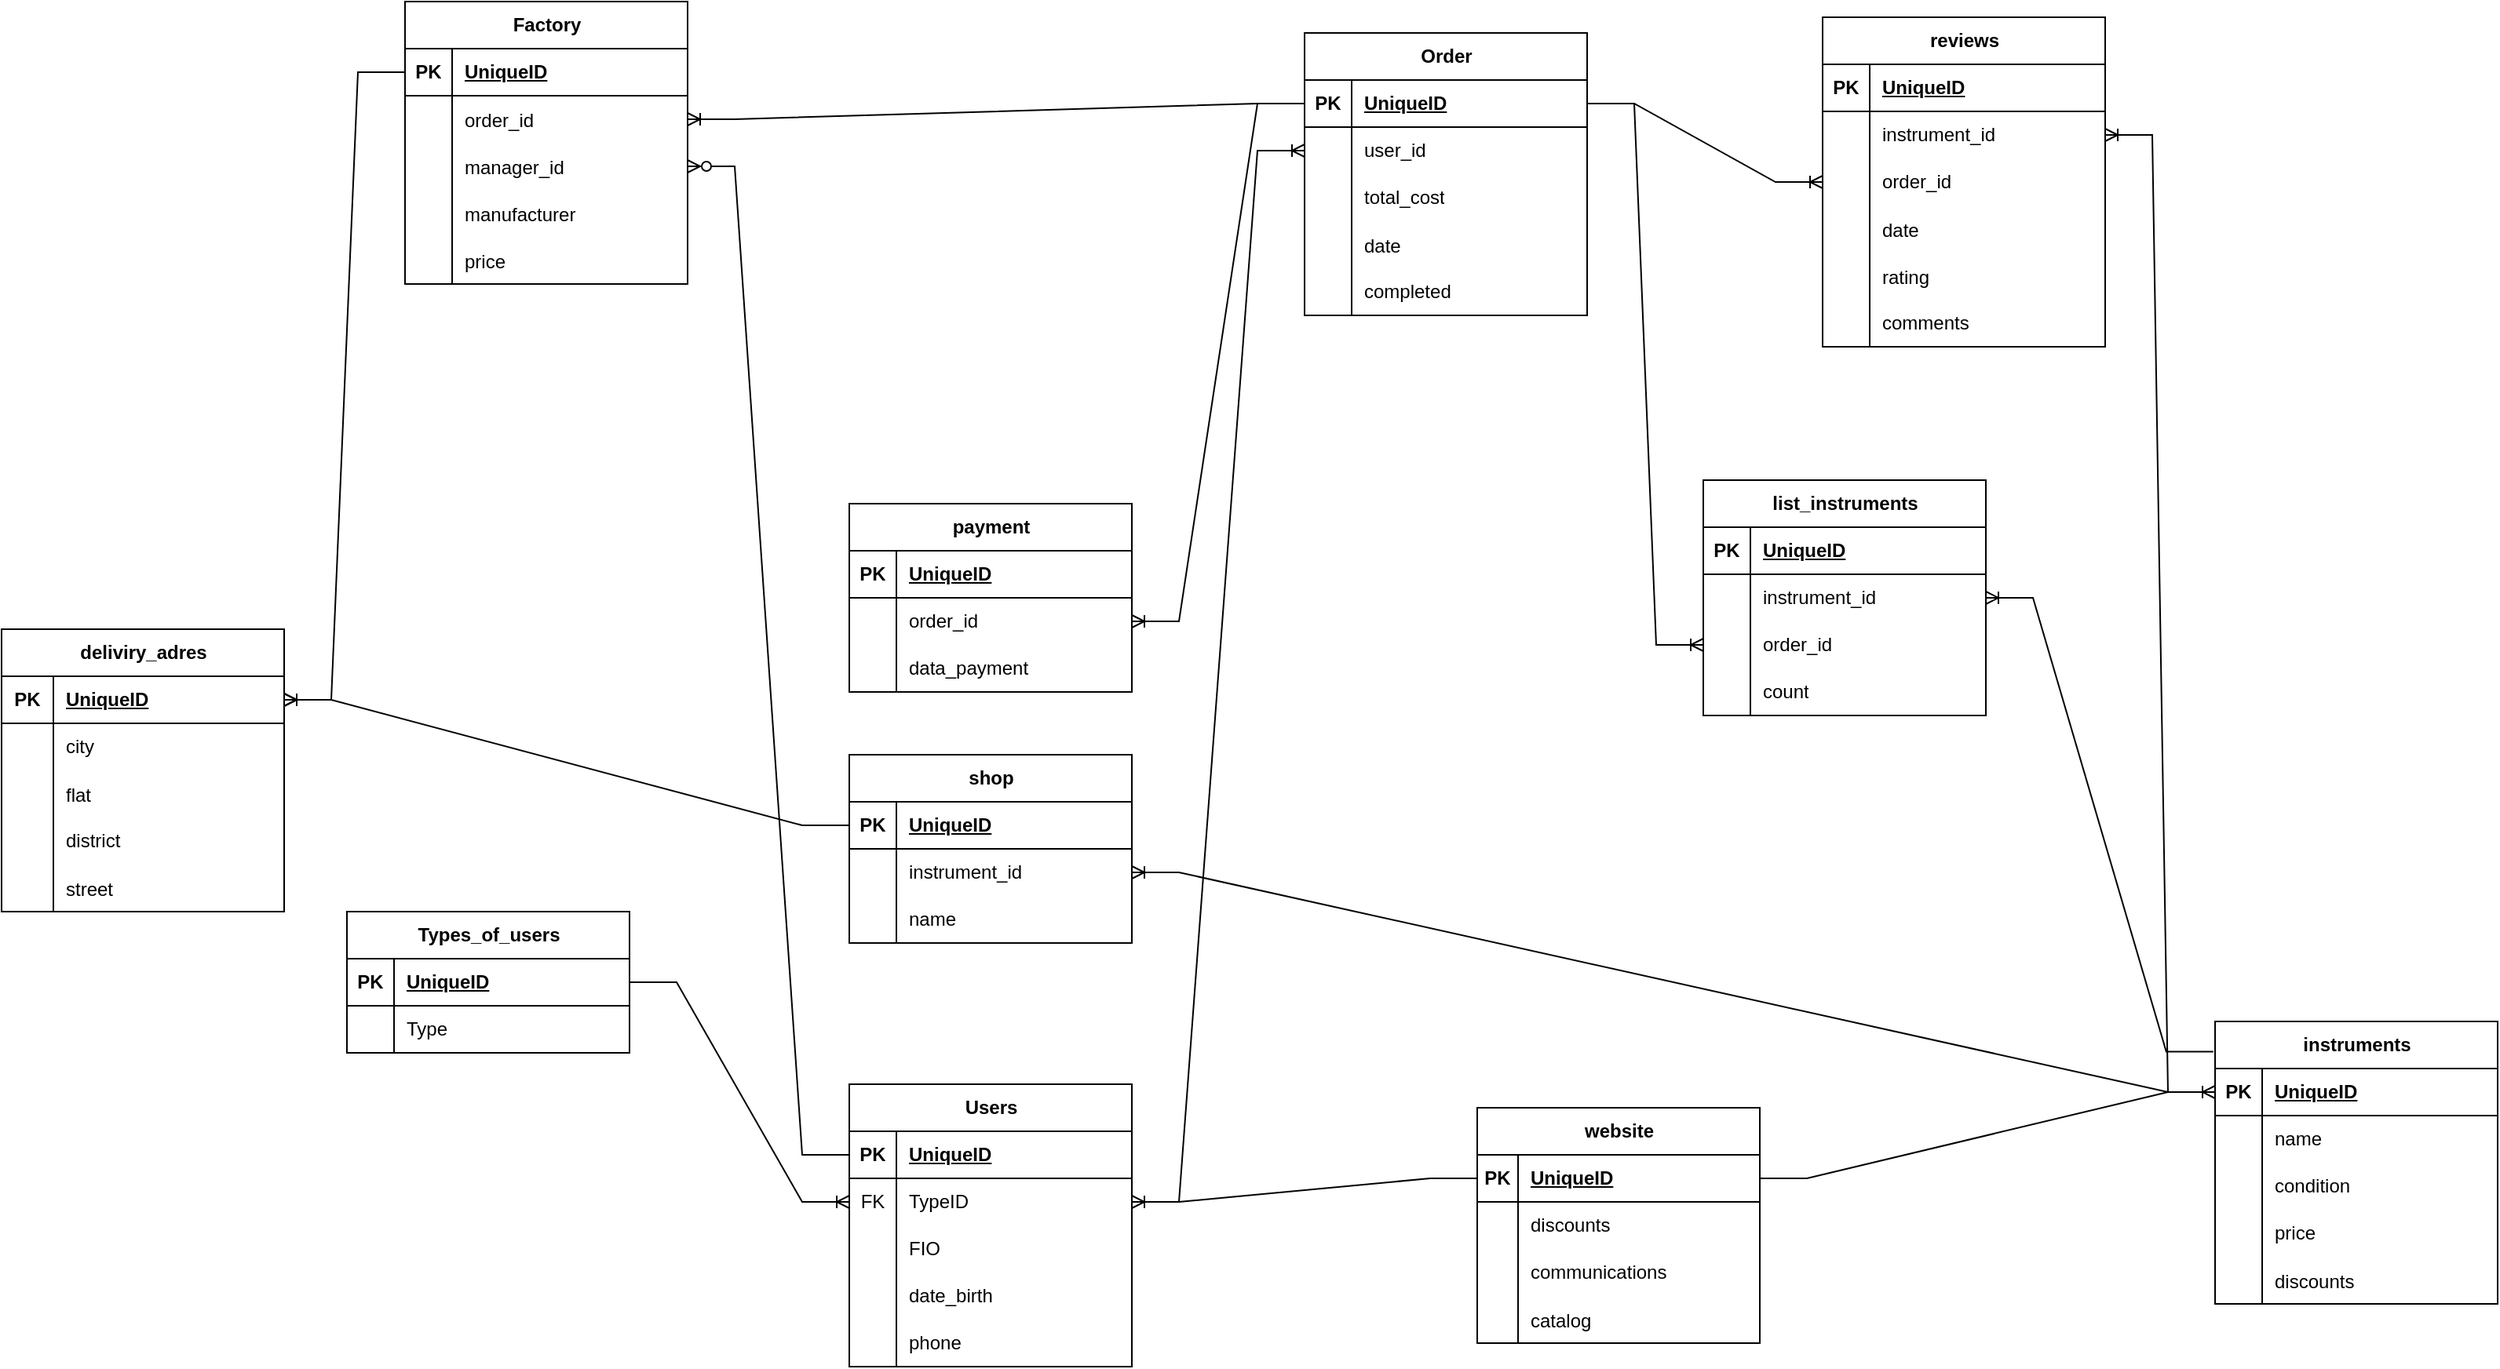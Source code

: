 <mxfile version="21.8.0" type="device">
  <diagram name="Страница — 1" id="6Sc2xEpBBNxcgafVqbQ4">
    <mxGraphModel dx="2213" dy="1970" grid="1" gridSize="10" guides="1" tooltips="1" connect="1" arrows="1" fold="1" page="1" pageScale="1" pageWidth="827" pageHeight="1169" math="0" shadow="0">
      <root>
        <mxCell id="0" />
        <mxCell id="1" parent="0" />
        <mxCell id="qZ-KL4xwqOabmYdm4dKq-1" value="Users" style="shape=table;startSize=30;container=1;collapsible=1;childLayout=tableLayout;fixedRows=1;rowLines=0;fontStyle=1;align=center;resizeLast=1;html=1;" parent="1" vertex="1">
          <mxGeometry x="-130" y="200" width="180" height="180" as="geometry" />
        </mxCell>
        <mxCell id="qZ-KL4xwqOabmYdm4dKq-2" value="" style="shape=tableRow;horizontal=0;startSize=0;swimlaneHead=0;swimlaneBody=0;fillColor=none;collapsible=0;dropTarget=0;points=[[0,0.5],[1,0.5]];portConstraint=eastwest;top=0;left=0;right=0;bottom=1;" parent="qZ-KL4xwqOabmYdm4dKq-1" vertex="1">
          <mxGeometry y="30" width="180" height="30" as="geometry" />
        </mxCell>
        <mxCell id="qZ-KL4xwqOabmYdm4dKq-3" value="PK" style="shape=partialRectangle;connectable=0;fillColor=none;top=0;left=0;bottom=0;right=0;fontStyle=1;overflow=hidden;whiteSpace=wrap;html=1;" parent="qZ-KL4xwqOabmYdm4dKq-2" vertex="1">
          <mxGeometry width="30" height="30" as="geometry">
            <mxRectangle width="30" height="30" as="alternateBounds" />
          </mxGeometry>
        </mxCell>
        <mxCell id="qZ-KL4xwqOabmYdm4dKq-4" value="UniqueID" style="shape=partialRectangle;connectable=0;fillColor=none;top=0;left=0;bottom=0;right=0;align=left;spacingLeft=6;fontStyle=5;overflow=hidden;whiteSpace=wrap;html=1;" parent="qZ-KL4xwqOabmYdm4dKq-2" vertex="1">
          <mxGeometry x="30" width="150" height="30" as="geometry">
            <mxRectangle width="150" height="30" as="alternateBounds" />
          </mxGeometry>
        </mxCell>
        <mxCell id="qZ-KL4xwqOabmYdm4dKq-14" value="" style="shape=tableRow;horizontal=0;startSize=0;swimlaneHead=0;swimlaneBody=0;fillColor=none;collapsible=0;dropTarget=0;points=[[0,0.5],[1,0.5]];portConstraint=eastwest;top=0;left=0;right=0;bottom=0;" parent="qZ-KL4xwqOabmYdm4dKq-1" vertex="1">
          <mxGeometry y="60" width="180" height="30" as="geometry" />
        </mxCell>
        <mxCell id="qZ-KL4xwqOabmYdm4dKq-15" value="FK" style="shape=partialRectangle;connectable=0;fillColor=none;top=0;left=0;bottom=0;right=0;fontStyle=0;overflow=hidden;whiteSpace=wrap;html=1;" parent="qZ-KL4xwqOabmYdm4dKq-14" vertex="1">
          <mxGeometry width="30" height="30" as="geometry">
            <mxRectangle width="30" height="30" as="alternateBounds" />
          </mxGeometry>
        </mxCell>
        <mxCell id="qZ-KL4xwqOabmYdm4dKq-16" value="TypeID" style="shape=partialRectangle;connectable=0;fillColor=none;top=0;left=0;bottom=0;right=0;align=left;spacingLeft=6;fontStyle=0;overflow=hidden;whiteSpace=wrap;html=1;" parent="qZ-KL4xwqOabmYdm4dKq-14" vertex="1">
          <mxGeometry x="30" width="150" height="30" as="geometry">
            <mxRectangle width="150" height="30" as="alternateBounds" />
          </mxGeometry>
        </mxCell>
        <mxCell id="qZ-KL4xwqOabmYdm4dKq-5" value="" style="shape=tableRow;horizontal=0;startSize=0;swimlaneHead=0;swimlaneBody=0;fillColor=none;collapsible=0;dropTarget=0;points=[[0,0.5],[1,0.5]];portConstraint=eastwest;top=0;left=0;right=0;bottom=0;" parent="qZ-KL4xwqOabmYdm4dKq-1" vertex="1">
          <mxGeometry y="90" width="180" height="30" as="geometry" />
        </mxCell>
        <mxCell id="qZ-KL4xwqOabmYdm4dKq-6" value="" style="shape=partialRectangle;connectable=0;fillColor=none;top=0;left=0;bottom=0;right=0;editable=1;overflow=hidden;whiteSpace=wrap;html=1;" parent="qZ-KL4xwqOabmYdm4dKq-5" vertex="1">
          <mxGeometry width="30" height="30" as="geometry">
            <mxRectangle width="30" height="30" as="alternateBounds" />
          </mxGeometry>
        </mxCell>
        <mxCell id="qZ-KL4xwqOabmYdm4dKq-7" value="FIO" style="shape=partialRectangle;connectable=0;fillColor=none;top=0;left=0;bottom=0;right=0;align=left;spacingLeft=6;overflow=hidden;whiteSpace=wrap;html=1;" parent="qZ-KL4xwqOabmYdm4dKq-5" vertex="1">
          <mxGeometry x="30" width="150" height="30" as="geometry">
            <mxRectangle width="150" height="30" as="alternateBounds" />
          </mxGeometry>
        </mxCell>
        <mxCell id="qZ-KL4xwqOabmYdm4dKq-8" value="" style="shape=tableRow;horizontal=0;startSize=0;swimlaneHead=0;swimlaneBody=0;fillColor=none;collapsible=0;dropTarget=0;points=[[0,0.5],[1,0.5]];portConstraint=eastwest;top=0;left=0;right=0;bottom=0;" parent="qZ-KL4xwqOabmYdm4dKq-1" vertex="1">
          <mxGeometry y="120" width="180" height="30" as="geometry" />
        </mxCell>
        <mxCell id="qZ-KL4xwqOabmYdm4dKq-9" value="" style="shape=partialRectangle;connectable=0;fillColor=none;top=0;left=0;bottom=0;right=0;editable=1;overflow=hidden;whiteSpace=wrap;html=1;" parent="qZ-KL4xwqOabmYdm4dKq-8" vertex="1">
          <mxGeometry width="30" height="30" as="geometry">
            <mxRectangle width="30" height="30" as="alternateBounds" />
          </mxGeometry>
        </mxCell>
        <mxCell id="qZ-KL4xwqOabmYdm4dKq-10" value="date_birth" style="shape=partialRectangle;connectable=0;fillColor=none;top=0;left=0;bottom=0;right=0;align=left;spacingLeft=6;overflow=hidden;whiteSpace=wrap;html=1;" parent="qZ-KL4xwqOabmYdm4dKq-8" vertex="1">
          <mxGeometry x="30" width="150" height="30" as="geometry">
            <mxRectangle width="150" height="30" as="alternateBounds" />
          </mxGeometry>
        </mxCell>
        <mxCell id="qZ-KL4xwqOabmYdm4dKq-11" value="" style="shape=tableRow;horizontal=0;startSize=0;swimlaneHead=0;swimlaneBody=0;fillColor=none;collapsible=0;dropTarget=0;points=[[0,0.5],[1,0.5]];portConstraint=eastwest;top=0;left=0;right=0;bottom=0;" parent="qZ-KL4xwqOabmYdm4dKq-1" vertex="1">
          <mxGeometry y="150" width="180" height="30" as="geometry" />
        </mxCell>
        <mxCell id="qZ-KL4xwqOabmYdm4dKq-12" value="" style="shape=partialRectangle;connectable=0;fillColor=none;top=0;left=0;bottom=0;right=0;editable=1;overflow=hidden;whiteSpace=wrap;html=1;" parent="qZ-KL4xwqOabmYdm4dKq-11" vertex="1">
          <mxGeometry width="30" height="30" as="geometry">
            <mxRectangle width="30" height="30" as="alternateBounds" />
          </mxGeometry>
        </mxCell>
        <mxCell id="qZ-KL4xwqOabmYdm4dKq-13" value="phone" style="shape=partialRectangle;connectable=0;fillColor=none;top=0;left=0;bottom=0;right=0;align=left;spacingLeft=6;overflow=hidden;whiteSpace=wrap;html=1;" parent="qZ-KL4xwqOabmYdm4dKq-11" vertex="1">
          <mxGeometry x="30" width="150" height="30" as="geometry">
            <mxRectangle width="150" height="30" as="alternateBounds" />
          </mxGeometry>
        </mxCell>
        <mxCell id="qZ-KL4xwqOabmYdm4dKq-17" value="Types_of_users" style="shape=table;startSize=30;container=1;collapsible=1;childLayout=tableLayout;fixedRows=1;rowLines=0;fontStyle=1;align=center;resizeLast=1;html=1;" parent="1" vertex="1">
          <mxGeometry x="-450" y="90" width="180" height="90" as="geometry" />
        </mxCell>
        <mxCell id="qZ-KL4xwqOabmYdm4dKq-18" value="" style="shape=tableRow;horizontal=0;startSize=0;swimlaneHead=0;swimlaneBody=0;fillColor=none;collapsible=0;dropTarget=0;points=[[0,0.5],[1,0.5]];portConstraint=eastwest;top=0;left=0;right=0;bottom=1;" parent="qZ-KL4xwqOabmYdm4dKq-17" vertex="1">
          <mxGeometry y="30" width="180" height="30" as="geometry" />
        </mxCell>
        <mxCell id="qZ-KL4xwqOabmYdm4dKq-19" value="PK" style="shape=partialRectangle;connectable=0;fillColor=none;top=0;left=0;bottom=0;right=0;fontStyle=1;overflow=hidden;whiteSpace=wrap;html=1;" parent="qZ-KL4xwqOabmYdm4dKq-18" vertex="1">
          <mxGeometry width="30" height="30" as="geometry">
            <mxRectangle width="30" height="30" as="alternateBounds" />
          </mxGeometry>
        </mxCell>
        <mxCell id="qZ-KL4xwqOabmYdm4dKq-20" value="UniqueID" style="shape=partialRectangle;connectable=0;fillColor=none;top=0;left=0;bottom=0;right=0;align=left;spacingLeft=6;fontStyle=5;overflow=hidden;whiteSpace=wrap;html=1;" parent="qZ-KL4xwqOabmYdm4dKq-18" vertex="1">
          <mxGeometry x="30" width="150" height="30" as="geometry">
            <mxRectangle width="150" height="30" as="alternateBounds" />
          </mxGeometry>
        </mxCell>
        <mxCell id="qZ-KL4xwqOabmYdm4dKq-21" value="" style="shape=tableRow;horizontal=0;startSize=0;swimlaneHead=0;swimlaneBody=0;fillColor=none;collapsible=0;dropTarget=0;points=[[0,0.5],[1,0.5]];portConstraint=eastwest;top=0;left=0;right=0;bottom=0;" parent="qZ-KL4xwqOabmYdm4dKq-17" vertex="1">
          <mxGeometry y="60" width="180" height="30" as="geometry" />
        </mxCell>
        <mxCell id="qZ-KL4xwqOabmYdm4dKq-22" value="" style="shape=partialRectangle;connectable=0;fillColor=none;top=0;left=0;bottom=0;right=0;editable=1;overflow=hidden;whiteSpace=wrap;html=1;" parent="qZ-KL4xwqOabmYdm4dKq-21" vertex="1">
          <mxGeometry width="30" height="30" as="geometry">
            <mxRectangle width="30" height="30" as="alternateBounds" />
          </mxGeometry>
        </mxCell>
        <mxCell id="qZ-KL4xwqOabmYdm4dKq-23" value="Type" style="shape=partialRectangle;connectable=0;fillColor=none;top=0;left=0;bottom=0;right=0;align=left;spacingLeft=6;overflow=hidden;whiteSpace=wrap;html=1;" parent="qZ-KL4xwqOabmYdm4dKq-21" vertex="1">
          <mxGeometry x="30" width="150" height="30" as="geometry">
            <mxRectangle width="150" height="30" as="alternateBounds" />
          </mxGeometry>
        </mxCell>
        <mxCell id="qZ-KL4xwqOabmYdm4dKq-30" value="" style="edgeStyle=entityRelationEdgeStyle;fontSize=12;html=1;endArrow=ERoneToMany;rounded=0;exitX=1;exitY=0.5;exitDx=0;exitDy=0;entryX=0;entryY=0.5;entryDx=0;entryDy=0;" parent="1" source="qZ-KL4xwqOabmYdm4dKq-18" target="qZ-KL4xwqOabmYdm4dKq-14" edge="1">
          <mxGeometry width="100" height="100" relative="1" as="geometry">
            <mxPoint x="70" y="300" as="sourcePoint" />
            <mxPoint x="170" y="200" as="targetPoint" />
          </mxGeometry>
        </mxCell>
        <mxCell id="qZ-KL4xwqOabmYdm4dKq-31" value="Order" style="shape=table;startSize=30;container=1;collapsible=1;childLayout=tableLayout;fixedRows=1;rowLines=0;fontStyle=1;align=center;resizeLast=1;html=1;" parent="1" vertex="1">
          <mxGeometry x="160" y="-470" width="180" height="180" as="geometry" />
        </mxCell>
        <mxCell id="qZ-KL4xwqOabmYdm4dKq-32" value="" style="shape=tableRow;horizontal=0;startSize=0;swimlaneHead=0;swimlaneBody=0;fillColor=none;collapsible=0;dropTarget=0;points=[[0,0.5],[1,0.5]];portConstraint=eastwest;top=0;left=0;right=0;bottom=1;" parent="qZ-KL4xwqOabmYdm4dKq-31" vertex="1">
          <mxGeometry y="30" width="180" height="30" as="geometry" />
        </mxCell>
        <mxCell id="qZ-KL4xwqOabmYdm4dKq-33" value="PK" style="shape=partialRectangle;connectable=0;fillColor=none;top=0;left=0;bottom=0;right=0;fontStyle=1;overflow=hidden;whiteSpace=wrap;html=1;" parent="qZ-KL4xwqOabmYdm4dKq-32" vertex="1">
          <mxGeometry width="30" height="30" as="geometry">
            <mxRectangle width="30" height="30" as="alternateBounds" />
          </mxGeometry>
        </mxCell>
        <mxCell id="qZ-KL4xwqOabmYdm4dKq-34" value="UniqueID" style="shape=partialRectangle;connectable=0;fillColor=none;top=0;left=0;bottom=0;right=0;align=left;spacingLeft=6;fontStyle=5;overflow=hidden;whiteSpace=wrap;html=1;" parent="qZ-KL4xwqOabmYdm4dKq-32" vertex="1">
          <mxGeometry x="30" width="150" height="30" as="geometry">
            <mxRectangle width="150" height="30" as="alternateBounds" />
          </mxGeometry>
        </mxCell>
        <mxCell id="qZ-KL4xwqOabmYdm4dKq-35" value="" style="shape=tableRow;horizontal=0;startSize=0;swimlaneHead=0;swimlaneBody=0;fillColor=none;collapsible=0;dropTarget=0;points=[[0,0.5],[1,0.5]];portConstraint=eastwest;top=0;left=0;right=0;bottom=0;" parent="qZ-KL4xwqOabmYdm4dKq-31" vertex="1">
          <mxGeometry y="60" width="180" height="30" as="geometry" />
        </mxCell>
        <mxCell id="qZ-KL4xwqOabmYdm4dKq-36" value="" style="shape=partialRectangle;connectable=0;fillColor=none;top=0;left=0;bottom=0;right=0;editable=1;overflow=hidden;whiteSpace=wrap;html=1;" parent="qZ-KL4xwqOabmYdm4dKq-35" vertex="1">
          <mxGeometry width="30" height="30" as="geometry">
            <mxRectangle width="30" height="30" as="alternateBounds" />
          </mxGeometry>
        </mxCell>
        <mxCell id="qZ-KL4xwqOabmYdm4dKq-37" value="user_id" style="shape=partialRectangle;connectable=0;fillColor=none;top=0;left=0;bottom=0;right=0;align=left;spacingLeft=6;overflow=hidden;whiteSpace=wrap;html=1;" parent="qZ-KL4xwqOabmYdm4dKq-35" vertex="1">
          <mxGeometry x="30" width="150" height="30" as="geometry">
            <mxRectangle width="150" height="30" as="alternateBounds" />
          </mxGeometry>
        </mxCell>
        <mxCell id="qZ-KL4xwqOabmYdm4dKq-38" value="" style="shape=tableRow;horizontal=0;startSize=0;swimlaneHead=0;swimlaneBody=0;fillColor=none;collapsible=0;dropTarget=0;points=[[0,0.5],[1,0.5]];portConstraint=eastwest;top=0;left=0;right=0;bottom=0;" parent="qZ-KL4xwqOabmYdm4dKq-31" vertex="1">
          <mxGeometry y="90" width="180" height="30" as="geometry" />
        </mxCell>
        <mxCell id="qZ-KL4xwqOabmYdm4dKq-39" value="" style="shape=partialRectangle;connectable=0;fillColor=none;top=0;left=0;bottom=0;right=0;editable=1;overflow=hidden;whiteSpace=wrap;html=1;" parent="qZ-KL4xwqOabmYdm4dKq-38" vertex="1">
          <mxGeometry width="30" height="30" as="geometry">
            <mxRectangle width="30" height="30" as="alternateBounds" />
          </mxGeometry>
        </mxCell>
        <mxCell id="qZ-KL4xwqOabmYdm4dKq-40" value="total_cost" style="shape=partialRectangle;connectable=0;fillColor=none;top=0;left=0;bottom=0;right=0;align=left;spacingLeft=6;overflow=hidden;whiteSpace=wrap;html=1;" parent="qZ-KL4xwqOabmYdm4dKq-38" vertex="1">
          <mxGeometry x="30" width="150" height="30" as="geometry">
            <mxRectangle width="150" height="30" as="alternateBounds" />
          </mxGeometry>
        </mxCell>
        <mxCell id="rvKR-nORkWHpBpHQcE-A-1" value="" style="shape=tableRow;horizontal=0;startSize=0;swimlaneHead=0;swimlaneBody=0;fillColor=none;collapsible=0;dropTarget=0;points=[[0,0.5],[1,0.5]];portConstraint=eastwest;top=0;left=0;right=0;bottom=0;" parent="qZ-KL4xwqOabmYdm4dKq-31" vertex="1">
          <mxGeometry y="120" width="180" height="30" as="geometry" />
        </mxCell>
        <mxCell id="rvKR-nORkWHpBpHQcE-A-2" value="" style="shape=partialRectangle;connectable=0;fillColor=none;top=0;left=0;bottom=0;right=0;editable=1;overflow=hidden;" parent="rvKR-nORkWHpBpHQcE-A-1" vertex="1">
          <mxGeometry width="30" height="30" as="geometry">
            <mxRectangle width="30" height="30" as="alternateBounds" />
          </mxGeometry>
        </mxCell>
        <mxCell id="rvKR-nORkWHpBpHQcE-A-3" value="date" style="shape=partialRectangle;connectable=0;fillColor=none;top=0;left=0;bottom=0;right=0;align=left;spacingLeft=6;overflow=hidden;" parent="rvKR-nORkWHpBpHQcE-A-1" vertex="1">
          <mxGeometry x="30" width="150" height="30" as="geometry">
            <mxRectangle width="150" height="30" as="alternateBounds" />
          </mxGeometry>
        </mxCell>
        <mxCell id="qZ-KL4xwqOabmYdm4dKq-41" value="" style="shape=tableRow;horizontal=0;startSize=0;swimlaneHead=0;swimlaneBody=0;fillColor=none;collapsible=0;dropTarget=0;points=[[0,0.5],[1,0.5]];portConstraint=eastwest;top=0;left=0;right=0;bottom=0;" parent="qZ-KL4xwqOabmYdm4dKq-31" vertex="1">
          <mxGeometry y="150" width="180" height="30" as="geometry" />
        </mxCell>
        <mxCell id="qZ-KL4xwqOabmYdm4dKq-42" value="" style="shape=partialRectangle;connectable=0;fillColor=none;top=0;left=0;bottom=0;right=0;editable=1;overflow=hidden;whiteSpace=wrap;html=1;" parent="qZ-KL4xwqOabmYdm4dKq-41" vertex="1">
          <mxGeometry width="30" height="30" as="geometry">
            <mxRectangle width="30" height="30" as="alternateBounds" />
          </mxGeometry>
        </mxCell>
        <mxCell id="qZ-KL4xwqOabmYdm4dKq-43" value="completed" style="shape=partialRectangle;connectable=0;fillColor=none;top=0;left=0;bottom=0;right=0;align=left;spacingLeft=6;overflow=hidden;whiteSpace=wrap;html=1;" parent="qZ-KL4xwqOabmYdm4dKq-41" vertex="1">
          <mxGeometry x="30" width="150" height="30" as="geometry">
            <mxRectangle width="150" height="30" as="alternateBounds" />
          </mxGeometry>
        </mxCell>
        <mxCell id="qZ-KL4xwqOabmYdm4dKq-44" value="list_instruments" style="shape=table;startSize=30;container=1;collapsible=1;childLayout=tableLayout;fixedRows=1;rowLines=0;fontStyle=1;align=center;resizeLast=1;html=1;" parent="1" vertex="1">
          <mxGeometry x="414" y="-185" width="180" height="150" as="geometry" />
        </mxCell>
        <mxCell id="qZ-KL4xwqOabmYdm4dKq-45" value="" style="shape=tableRow;horizontal=0;startSize=0;swimlaneHead=0;swimlaneBody=0;fillColor=none;collapsible=0;dropTarget=0;points=[[0,0.5],[1,0.5]];portConstraint=eastwest;top=0;left=0;right=0;bottom=1;" parent="qZ-KL4xwqOabmYdm4dKq-44" vertex="1">
          <mxGeometry y="30" width="180" height="30" as="geometry" />
        </mxCell>
        <mxCell id="qZ-KL4xwqOabmYdm4dKq-46" value="PK" style="shape=partialRectangle;connectable=0;fillColor=none;top=0;left=0;bottom=0;right=0;fontStyle=1;overflow=hidden;whiteSpace=wrap;html=1;" parent="qZ-KL4xwqOabmYdm4dKq-45" vertex="1">
          <mxGeometry width="30" height="30" as="geometry">
            <mxRectangle width="30" height="30" as="alternateBounds" />
          </mxGeometry>
        </mxCell>
        <mxCell id="qZ-KL4xwqOabmYdm4dKq-47" value="UniqueID" style="shape=partialRectangle;connectable=0;fillColor=none;top=0;left=0;bottom=0;right=0;align=left;spacingLeft=6;fontStyle=5;overflow=hidden;whiteSpace=wrap;html=1;" parent="qZ-KL4xwqOabmYdm4dKq-45" vertex="1">
          <mxGeometry x="30" width="150" height="30" as="geometry">
            <mxRectangle width="150" height="30" as="alternateBounds" />
          </mxGeometry>
        </mxCell>
        <mxCell id="qZ-KL4xwqOabmYdm4dKq-48" value="" style="shape=tableRow;horizontal=0;startSize=0;swimlaneHead=0;swimlaneBody=0;fillColor=none;collapsible=0;dropTarget=0;points=[[0,0.5],[1,0.5]];portConstraint=eastwest;top=0;left=0;right=0;bottom=0;" parent="qZ-KL4xwqOabmYdm4dKq-44" vertex="1">
          <mxGeometry y="60" width="180" height="30" as="geometry" />
        </mxCell>
        <mxCell id="qZ-KL4xwqOabmYdm4dKq-49" value="" style="shape=partialRectangle;connectable=0;fillColor=none;top=0;left=0;bottom=0;right=0;editable=1;overflow=hidden;whiteSpace=wrap;html=1;" parent="qZ-KL4xwqOabmYdm4dKq-48" vertex="1">
          <mxGeometry width="30" height="30" as="geometry">
            <mxRectangle width="30" height="30" as="alternateBounds" />
          </mxGeometry>
        </mxCell>
        <mxCell id="qZ-KL4xwqOabmYdm4dKq-50" value="instrument_id" style="shape=partialRectangle;connectable=0;fillColor=none;top=0;left=0;bottom=0;right=0;align=left;spacingLeft=6;overflow=hidden;whiteSpace=wrap;html=1;" parent="qZ-KL4xwqOabmYdm4dKq-48" vertex="1">
          <mxGeometry x="30" width="150" height="30" as="geometry">
            <mxRectangle width="150" height="30" as="alternateBounds" />
          </mxGeometry>
        </mxCell>
        <mxCell id="qZ-KL4xwqOabmYdm4dKq-51" value="" style="shape=tableRow;horizontal=0;startSize=0;swimlaneHead=0;swimlaneBody=0;fillColor=none;collapsible=0;dropTarget=0;points=[[0,0.5],[1,0.5]];portConstraint=eastwest;top=0;left=0;right=0;bottom=0;" parent="qZ-KL4xwqOabmYdm4dKq-44" vertex="1">
          <mxGeometry y="90" width="180" height="30" as="geometry" />
        </mxCell>
        <mxCell id="qZ-KL4xwqOabmYdm4dKq-52" value="" style="shape=partialRectangle;connectable=0;fillColor=none;top=0;left=0;bottom=0;right=0;editable=1;overflow=hidden;whiteSpace=wrap;html=1;" parent="qZ-KL4xwqOabmYdm4dKq-51" vertex="1">
          <mxGeometry width="30" height="30" as="geometry">
            <mxRectangle width="30" height="30" as="alternateBounds" />
          </mxGeometry>
        </mxCell>
        <mxCell id="qZ-KL4xwqOabmYdm4dKq-53" value="order_id" style="shape=partialRectangle;connectable=0;fillColor=none;top=0;left=0;bottom=0;right=0;align=left;spacingLeft=6;overflow=hidden;whiteSpace=wrap;html=1;" parent="qZ-KL4xwqOabmYdm4dKq-51" vertex="1">
          <mxGeometry x="30" width="150" height="30" as="geometry">
            <mxRectangle width="150" height="30" as="alternateBounds" />
          </mxGeometry>
        </mxCell>
        <mxCell id="qZ-KL4xwqOabmYdm4dKq-54" value="" style="shape=tableRow;horizontal=0;startSize=0;swimlaneHead=0;swimlaneBody=0;fillColor=none;collapsible=0;dropTarget=0;points=[[0,0.5],[1,0.5]];portConstraint=eastwest;top=0;left=0;right=0;bottom=0;" parent="qZ-KL4xwqOabmYdm4dKq-44" vertex="1">
          <mxGeometry y="120" width="180" height="30" as="geometry" />
        </mxCell>
        <mxCell id="qZ-KL4xwqOabmYdm4dKq-55" value="" style="shape=partialRectangle;connectable=0;fillColor=none;top=0;left=0;bottom=0;right=0;editable=1;overflow=hidden;whiteSpace=wrap;html=1;" parent="qZ-KL4xwqOabmYdm4dKq-54" vertex="1">
          <mxGeometry width="30" height="30" as="geometry">
            <mxRectangle width="30" height="30" as="alternateBounds" />
          </mxGeometry>
        </mxCell>
        <mxCell id="qZ-KL4xwqOabmYdm4dKq-56" value="count" style="shape=partialRectangle;connectable=0;fillColor=none;top=0;left=0;bottom=0;right=0;align=left;spacingLeft=6;overflow=hidden;whiteSpace=wrap;html=1;" parent="qZ-KL4xwqOabmYdm4dKq-54" vertex="1">
          <mxGeometry x="30" width="150" height="30" as="geometry">
            <mxRectangle width="150" height="30" as="alternateBounds" />
          </mxGeometry>
        </mxCell>
        <mxCell id="qZ-KL4xwqOabmYdm4dKq-57" value="instruments" style="shape=table;startSize=30;container=1;collapsible=1;childLayout=tableLayout;fixedRows=1;rowLines=0;fontStyle=1;align=center;resizeLast=1;html=1;" parent="1" vertex="1">
          <mxGeometry x="740" y="160" width="180" height="180" as="geometry" />
        </mxCell>
        <mxCell id="qZ-KL4xwqOabmYdm4dKq-58" value="" style="shape=tableRow;horizontal=0;startSize=0;swimlaneHead=0;swimlaneBody=0;fillColor=none;collapsible=0;dropTarget=0;points=[[0,0.5],[1,0.5]];portConstraint=eastwest;top=0;left=0;right=0;bottom=1;" parent="qZ-KL4xwqOabmYdm4dKq-57" vertex="1">
          <mxGeometry y="30" width="180" height="30" as="geometry" />
        </mxCell>
        <mxCell id="qZ-KL4xwqOabmYdm4dKq-59" value="PK" style="shape=partialRectangle;connectable=0;fillColor=none;top=0;left=0;bottom=0;right=0;fontStyle=1;overflow=hidden;whiteSpace=wrap;html=1;" parent="qZ-KL4xwqOabmYdm4dKq-58" vertex="1">
          <mxGeometry width="30" height="30" as="geometry">
            <mxRectangle width="30" height="30" as="alternateBounds" />
          </mxGeometry>
        </mxCell>
        <mxCell id="qZ-KL4xwqOabmYdm4dKq-60" value="UniqueID" style="shape=partialRectangle;connectable=0;fillColor=none;top=0;left=0;bottom=0;right=0;align=left;spacingLeft=6;fontStyle=5;overflow=hidden;whiteSpace=wrap;html=1;" parent="qZ-KL4xwqOabmYdm4dKq-58" vertex="1">
          <mxGeometry x="30" width="150" height="30" as="geometry">
            <mxRectangle width="150" height="30" as="alternateBounds" />
          </mxGeometry>
        </mxCell>
        <mxCell id="qZ-KL4xwqOabmYdm4dKq-61" value="" style="shape=tableRow;horizontal=0;startSize=0;swimlaneHead=0;swimlaneBody=0;fillColor=none;collapsible=0;dropTarget=0;points=[[0,0.5],[1,0.5]];portConstraint=eastwest;top=0;left=0;right=0;bottom=0;" parent="qZ-KL4xwqOabmYdm4dKq-57" vertex="1">
          <mxGeometry y="60" width="180" height="30" as="geometry" />
        </mxCell>
        <mxCell id="qZ-KL4xwqOabmYdm4dKq-62" value="" style="shape=partialRectangle;connectable=0;fillColor=none;top=0;left=0;bottom=0;right=0;editable=1;overflow=hidden;whiteSpace=wrap;html=1;" parent="qZ-KL4xwqOabmYdm4dKq-61" vertex="1">
          <mxGeometry width="30" height="30" as="geometry">
            <mxRectangle width="30" height="30" as="alternateBounds" />
          </mxGeometry>
        </mxCell>
        <mxCell id="qZ-KL4xwqOabmYdm4dKq-63" value="name" style="shape=partialRectangle;connectable=0;fillColor=none;top=0;left=0;bottom=0;right=0;align=left;spacingLeft=6;overflow=hidden;whiteSpace=wrap;html=1;" parent="qZ-KL4xwqOabmYdm4dKq-61" vertex="1">
          <mxGeometry x="30" width="150" height="30" as="geometry">
            <mxRectangle width="150" height="30" as="alternateBounds" />
          </mxGeometry>
        </mxCell>
        <mxCell id="qZ-KL4xwqOabmYdm4dKq-64" value="" style="shape=tableRow;horizontal=0;startSize=0;swimlaneHead=0;swimlaneBody=0;fillColor=none;collapsible=0;dropTarget=0;points=[[0,0.5],[1,0.5]];portConstraint=eastwest;top=0;left=0;right=0;bottom=0;" parent="qZ-KL4xwqOabmYdm4dKq-57" vertex="1">
          <mxGeometry y="90" width="180" height="30" as="geometry" />
        </mxCell>
        <mxCell id="qZ-KL4xwqOabmYdm4dKq-65" value="" style="shape=partialRectangle;connectable=0;fillColor=none;top=0;left=0;bottom=0;right=0;editable=1;overflow=hidden;whiteSpace=wrap;html=1;" parent="qZ-KL4xwqOabmYdm4dKq-64" vertex="1">
          <mxGeometry width="30" height="30" as="geometry">
            <mxRectangle width="30" height="30" as="alternateBounds" />
          </mxGeometry>
        </mxCell>
        <mxCell id="qZ-KL4xwqOabmYdm4dKq-66" value="condition" style="shape=partialRectangle;connectable=0;fillColor=none;top=0;left=0;bottom=0;right=0;align=left;spacingLeft=6;overflow=hidden;whiteSpace=wrap;html=1;" parent="qZ-KL4xwqOabmYdm4dKq-64" vertex="1">
          <mxGeometry x="30" width="150" height="30" as="geometry">
            <mxRectangle width="150" height="30" as="alternateBounds" />
          </mxGeometry>
        </mxCell>
        <mxCell id="qZ-KL4xwqOabmYdm4dKq-67" value="" style="shape=tableRow;horizontal=0;startSize=0;swimlaneHead=0;swimlaneBody=0;fillColor=none;collapsible=0;dropTarget=0;points=[[0,0.5],[1,0.5]];portConstraint=eastwest;top=0;left=0;right=0;bottom=0;" parent="qZ-KL4xwqOabmYdm4dKq-57" vertex="1">
          <mxGeometry y="120" width="180" height="30" as="geometry" />
        </mxCell>
        <mxCell id="qZ-KL4xwqOabmYdm4dKq-68" value="" style="shape=partialRectangle;connectable=0;fillColor=none;top=0;left=0;bottom=0;right=0;editable=1;overflow=hidden;whiteSpace=wrap;html=1;" parent="qZ-KL4xwqOabmYdm4dKq-67" vertex="1">
          <mxGeometry width="30" height="30" as="geometry">
            <mxRectangle width="30" height="30" as="alternateBounds" />
          </mxGeometry>
        </mxCell>
        <mxCell id="qZ-KL4xwqOabmYdm4dKq-69" value="price" style="shape=partialRectangle;connectable=0;fillColor=none;top=0;left=0;bottom=0;right=0;align=left;spacingLeft=6;overflow=hidden;whiteSpace=wrap;html=1;" parent="qZ-KL4xwqOabmYdm4dKq-67" vertex="1">
          <mxGeometry x="30" width="150" height="30" as="geometry">
            <mxRectangle width="150" height="30" as="alternateBounds" />
          </mxGeometry>
        </mxCell>
        <mxCell id="BW6uSOf48I4PsdJLJ8cn-7" value="" style="shape=tableRow;horizontal=0;startSize=0;swimlaneHead=0;swimlaneBody=0;fillColor=none;collapsible=0;dropTarget=0;points=[[0,0.5],[1,0.5]];portConstraint=eastwest;top=0;left=0;right=0;bottom=0;" vertex="1" parent="qZ-KL4xwqOabmYdm4dKq-57">
          <mxGeometry y="150" width="180" height="30" as="geometry" />
        </mxCell>
        <mxCell id="BW6uSOf48I4PsdJLJ8cn-8" value="" style="shape=partialRectangle;connectable=0;fillColor=none;top=0;left=0;bottom=0;right=0;editable=1;overflow=hidden;" vertex="1" parent="BW6uSOf48I4PsdJLJ8cn-7">
          <mxGeometry width="30" height="30" as="geometry">
            <mxRectangle width="30" height="30" as="alternateBounds" />
          </mxGeometry>
        </mxCell>
        <mxCell id="BW6uSOf48I4PsdJLJ8cn-9" value="discounts" style="shape=partialRectangle;connectable=0;fillColor=none;top=0;left=0;bottom=0;right=0;align=left;spacingLeft=6;overflow=hidden;" vertex="1" parent="BW6uSOf48I4PsdJLJ8cn-7">
          <mxGeometry x="30" width="150" height="30" as="geometry">
            <mxRectangle width="150" height="30" as="alternateBounds" />
          </mxGeometry>
        </mxCell>
        <mxCell id="qZ-KL4xwqOabmYdm4dKq-70" value="" style="edgeStyle=entityRelationEdgeStyle;fontSize=12;html=1;endArrow=ERoneToMany;rounded=0;exitX=1;exitY=0.25;exitDx=0;exitDy=0;entryX=0;entryY=0.5;entryDx=0;entryDy=0;" parent="1" source="qZ-KL4xwqOabmYdm4dKq-31" target="qZ-KL4xwqOabmYdm4dKq-51" edge="1">
          <mxGeometry width="100" height="100" relative="1" as="geometry">
            <mxPoint x="560" y="420" as="sourcePoint" />
            <mxPoint x="660" y="320" as="targetPoint" />
          </mxGeometry>
        </mxCell>
        <mxCell id="qZ-KL4xwqOabmYdm4dKq-71" value="" style="edgeStyle=entityRelationEdgeStyle;fontSize=12;html=1;endArrow=ERoneToMany;rounded=0;entryX=1;entryY=0.5;entryDx=0;entryDy=0;exitX=-0.006;exitY=0.107;exitDx=0;exitDy=0;exitPerimeter=0;" parent="1" source="qZ-KL4xwqOabmYdm4dKq-57" target="qZ-KL4xwqOabmYdm4dKq-48" edge="1">
          <mxGeometry width="100" height="100" relative="1" as="geometry">
            <mxPoint x="810" y="360" as="sourcePoint" />
            <mxPoint x="910" y="260" as="targetPoint" />
          </mxGeometry>
        </mxCell>
        <mxCell id="qZ-KL4xwqOabmYdm4dKq-73" value="" style="edgeStyle=entityRelationEdgeStyle;fontSize=12;html=1;endArrow=ERoneToMany;rounded=0;exitX=1;exitY=0.5;exitDx=0;exitDy=0;entryX=0;entryY=0.5;entryDx=0;entryDy=0;" parent="1" source="qZ-KL4xwqOabmYdm4dKq-14" target="qZ-KL4xwqOabmYdm4dKq-35" edge="1">
          <mxGeometry width="100" height="100" relative="1" as="geometry">
            <mxPoint x="280" y="370" as="sourcePoint" />
            <mxPoint x="260" y="-170" as="targetPoint" />
          </mxGeometry>
        </mxCell>
        <mxCell id="qZ-KL4xwqOabmYdm4dKq-88" value="payment" style="shape=table;startSize=30;container=1;collapsible=1;childLayout=tableLayout;fixedRows=1;rowLines=0;fontStyle=1;align=center;resizeLast=1;html=1;" parent="1" vertex="1">
          <mxGeometry x="-130" y="-170" width="180" height="120" as="geometry" />
        </mxCell>
        <mxCell id="qZ-KL4xwqOabmYdm4dKq-89" value="" style="shape=tableRow;horizontal=0;startSize=0;swimlaneHead=0;swimlaneBody=0;fillColor=none;collapsible=0;dropTarget=0;points=[[0,0.5],[1,0.5]];portConstraint=eastwest;top=0;left=0;right=0;bottom=1;" parent="qZ-KL4xwqOabmYdm4dKq-88" vertex="1">
          <mxGeometry y="30" width="180" height="30" as="geometry" />
        </mxCell>
        <mxCell id="qZ-KL4xwqOabmYdm4dKq-90" value="PK" style="shape=partialRectangle;connectable=0;fillColor=none;top=0;left=0;bottom=0;right=0;fontStyle=1;overflow=hidden;whiteSpace=wrap;html=1;" parent="qZ-KL4xwqOabmYdm4dKq-89" vertex="1">
          <mxGeometry width="30" height="30" as="geometry">
            <mxRectangle width="30" height="30" as="alternateBounds" />
          </mxGeometry>
        </mxCell>
        <mxCell id="qZ-KL4xwqOabmYdm4dKq-91" value="UniqueID" style="shape=partialRectangle;connectable=0;fillColor=none;top=0;left=0;bottom=0;right=0;align=left;spacingLeft=6;fontStyle=5;overflow=hidden;whiteSpace=wrap;html=1;" parent="qZ-KL4xwqOabmYdm4dKq-89" vertex="1">
          <mxGeometry x="30" width="150" height="30" as="geometry">
            <mxRectangle width="150" height="30" as="alternateBounds" />
          </mxGeometry>
        </mxCell>
        <mxCell id="qZ-KL4xwqOabmYdm4dKq-92" value="" style="shape=tableRow;horizontal=0;startSize=0;swimlaneHead=0;swimlaneBody=0;fillColor=none;collapsible=0;dropTarget=0;points=[[0,0.5],[1,0.5]];portConstraint=eastwest;top=0;left=0;right=0;bottom=0;" parent="qZ-KL4xwqOabmYdm4dKq-88" vertex="1">
          <mxGeometry y="60" width="180" height="30" as="geometry" />
        </mxCell>
        <mxCell id="qZ-KL4xwqOabmYdm4dKq-93" value="" style="shape=partialRectangle;connectable=0;fillColor=none;top=0;left=0;bottom=0;right=0;editable=1;overflow=hidden;whiteSpace=wrap;html=1;" parent="qZ-KL4xwqOabmYdm4dKq-92" vertex="1">
          <mxGeometry width="30" height="30" as="geometry">
            <mxRectangle width="30" height="30" as="alternateBounds" />
          </mxGeometry>
        </mxCell>
        <mxCell id="qZ-KL4xwqOabmYdm4dKq-94" value="order_id" style="shape=partialRectangle;connectable=0;fillColor=none;top=0;left=0;bottom=0;right=0;align=left;spacingLeft=6;overflow=hidden;whiteSpace=wrap;html=1;" parent="qZ-KL4xwqOabmYdm4dKq-92" vertex="1">
          <mxGeometry x="30" width="150" height="30" as="geometry">
            <mxRectangle width="150" height="30" as="alternateBounds" />
          </mxGeometry>
        </mxCell>
        <mxCell id="qZ-KL4xwqOabmYdm4dKq-95" value="" style="shape=tableRow;horizontal=0;startSize=0;swimlaneHead=0;swimlaneBody=0;fillColor=none;collapsible=0;dropTarget=0;points=[[0,0.5],[1,0.5]];portConstraint=eastwest;top=0;left=0;right=0;bottom=0;" parent="qZ-KL4xwqOabmYdm4dKq-88" vertex="1">
          <mxGeometry y="90" width="180" height="30" as="geometry" />
        </mxCell>
        <mxCell id="qZ-KL4xwqOabmYdm4dKq-96" value="" style="shape=partialRectangle;connectable=0;fillColor=none;top=0;left=0;bottom=0;right=0;editable=1;overflow=hidden;whiteSpace=wrap;html=1;" parent="qZ-KL4xwqOabmYdm4dKq-95" vertex="1">
          <mxGeometry width="30" height="30" as="geometry">
            <mxRectangle width="30" height="30" as="alternateBounds" />
          </mxGeometry>
        </mxCell>
        <mxCell id="qZ-KL4xwqOabmYdm4dKq-97" value="data_payment" style="shape=partialRectangle;connectable=0;fillColor=none;top=0;left=0;bottom=0;right=0;align=left;spacingLeft=6;overflow=hidden;whiteSpace=wrap;html=1;" parent="qZ-KL4xwqOabmYdm4dKq-95" vertex="1">
          <mxGeometry x="30" width="150" height="30" as="geometry">
            <mxRectangle width="150" height="30" as="alternateBounds" />
          </mxGeometry>
        </mxCell>
        <mxCell id="qZ-KL4xwqOabmYdm4dKq-103" value="reviews" style="shape=table;startSize=30;container=1;collapsible=1;childLayout=tableLayout;fixedRows=1;rowLines=0;fontStyle=1;align=center;resizeLast=1;html=1;" parent="1" vertex="1">
          <mxGeometry x="490" y="-480" width="180" height="210" as="geometry" />
        </mxCell>
        <mxCell id="qZ-KL4xwqOabmYdm4dKq-104" value="" style="shape=tableRow;horizontal=0;startSize=0;swimlaneHead=0;swimlaneBody=0;fillColor=none;collapsible=0;dropTarget=0;points=[[0,0.5],[1,0.5]];portConstraint=eastwest;top=0;left=0;right=0;bottom=1;" parent="qZ-KL4xwqOabmYdm4dKq-103" vertex="1">
          <mxGeometry y="30" width="180" height="30" as="geometry" />
        </mxCell>
        <mxCell id="qZ-KL4xwqOabmYdm4dKq-105" value="PK" style="shape=partialRectangle;connectable=0;fillColor=none;top=0;left=0;bottom=0;right=0;fontStyle=1;overflow=hidden;whiteSpace=wrap;html=1;" parent="qZ-KL4xwqOabmYdm4dKq-104" vertex="1">
          <mxGeometry width="30" height="30" as="geometry">
            <mxRectangle width="30" height="30" as="alternateBounds" />
          </mxGeometry>
        </mxCell>
        <mxCell id="qZ-KL4xwqOabmYdm4dKq-106" value="UniqueID" style="shape=partialRectangle;connectable=0;fillColor=none;top=0;left=0;bottom=0;right=0;align=left;spacingLeft=6;fontStyle=5;overflow=hidden;whiteSpace=wrap;html=1;" parent="qZ-KL4xwqOabmYdm4dKq-104" vertex="1">
          <mxGeometry x="30" width="150" height="30" as="geometry">
            <mxRectangle width="150" height="30" as="alternateBounds" />
          </mxGeometry>
        </mxCell>
        <mxCell id="qZ-KL4xwqOabmYdm4dKq-107" value="" style="shape=tableRow;horizontal=0;startSize=0;swimlaneHead=0;swimlaneBody=0;fillColor=none;collapsible=0;dropTarget=0;points=[[0,0.5],[1,0.5]];portConstraint=eastwest;top=0;left=0;right=0;bottom=0;" parent="qZ-KL4xwqOabmYdm4dKq-103" vertex="1">
          <mxGeometry y="60" width="180" height="30" as="geometry" />
        </mxCell>
        <mxCell id="qZ-KL4xwqOabmYdm4dKq-108" value="" style="shape=partialRectangle;connectable=0;fillColor=none;top=0;left=0;bottom=0;right=0;editable=1;overflow=hidden;whiteSpace=wrap;html=1;" parent="qZ-KL4xwqOabmYdm4dKq-107" vertex="1">
          <mxGeometry width="30" height="30" as="geometry">
            <mxRectangle width="30" height="30" as="alternateBounds" />
          </mxGeometry>
        </mxCell>
        <mxCell id="qZ-KL4xwqOabmYdm4dKq-109" value="instrument_id" style="shape=partialRectangle;connectable=0;fillColor=none;top=0;left=0;bottom=0;right=0;align=left;spacingLeft=6;overflow=hidden;whiteSpace=wrap;html=1;" parent="qZ-KL4xwqOabmYdm4dKq-107" vertex="1">
          <mxGeometry x="30" width="150" height="30" as="geometry">
            <mxRectangle width="150" height="30" as="alternateBounds" />
          </mxGeometry>
        </mxCell>
        <mxCell id="qZ-KL4xwqOabmYdm4dKq-110" value="" style="shape=tableRow;horizontal=0;startSize=0;swimlaneHead=0;swimlaneBody=0;fillColor=none;collapsible=0;dropTarget=0;points=[[0,0.5],[1,0.5]];portConstraint=eastwest;top=0;left=0;right=0;bottom=0;" parent="qZ-KL4xwqOabmYdm4dKq-103" vertex="1">
          <mxGeometry y="90" width="180" height="30" as="geometry" />
        </mxCell>
        <mxCell id="qZ-KL4xwqOabmYdm4dKq-111" value="" style="shape=partialRectangle;connectable=0;fillColor=none;top=0;left=0;bottom=0;right=0;editable=1;overflow=hidden;whiteSpace=wrap;html=1;" parent="qZ-KL4xwqOabmYdm4dKq-110" vertex="1">
          <mxGeometry width="30" height="30" as="geometry">
            <mxRectangle width="30" height="30" as="alternateBounds" />
          </mxGeometry>
        </mxCell>
        <mxCell id="qZ-KL4xwqOabmYdm4dKq-112" value="order_id" style="shape=partialRectangle;connectable=0;fillColor=none;top=0;left=0;bottom=0;right=0;align=left;spacingLeft=6;overflow=hidden;whiteSpace=wrap;html=1;" parent="qZ-KL4xwqOabmYdm4dKq-110" vertex="1">
          <mxGeometry x="30" width="150" height="30" as="geometry">
            <mxRectangle width="150" height="30" as="alternateBounds" />
          </mxGeometry>
        </mxCell>
        <mxCell id="qZ-KL4xwqOabmYdm4dKq-116" value="" style="shape=tableRow;horizontal=0;startSize=0;swimlaneHead=0;swimlaneBody=0;fillColor=none;collapsible=0;dropTarget=0;points=[[0,0.5],[1,0.5]];portConstraint=eastwest;top=0;left=0;right=0;bottom=0;" parent="qZ-KL4xwqOabmYdm4dKq-103" vertex="1">
          <mxGeometry y="120" width="180" height="30" as="geometry" />
        </mxCell>
        <mxCell id="qZ-KL4xwqOabmYdm4dKq-117" value="" style="shape=partialRectangle;connectable=0;fillColor=none;top=0;left=0;bottom=0;right=0;editable=1;overflow=hidden;" parent="qZ-KL4xwqOabmYdm4dKq-116" vertex="1">
          <mxGeometry width="30" height="30" as="geometry">
            <mxRectangle width="30" height="30" as="alternateBounds" />
          </mxGeometry>
        </mxCell>
        <mxCell id="qZ-KL4xwqOabmYdm4dKq-118" value="date" style="shape=partialRectangle;connectable=0;fillColor=none;top=0;left=0;bottom=0;right=0;align=left;spacingLeft=6;overflow=hidden;" parent="qZ-KL4xwqOabmYdm4dKq-116" vertex="1">
          <mxGeometry x="30" width="150" height="30" as="geometry">
            <mxRectangle width="150" height="30" as="alternateBounds" />
          </mxGeometry>
        </mxCell>
        <mxCell id="qZ-KL4xwqOabmYdm4dKq-119" value="" style="shape=tableRow;horizontal=0;startSize=0;swimlaneHead=0;swimlaneBody=0;fillColor=none;collapsible=0;dropTarget=0;points=[[0,0.5],[1,0.5]];portConstraint=eastwest;top=0;left=0;right=0;bottom=0;" parent="qZ-KL4xwqOabmYdm4dKq-103" vertex="1">
          <mxGeometry y="150" width="180" height="30" as="geometry" />
        </mxCell>
        <mxCell id="qZ-KL4xwqOabmYdm4dKq-120" value="" style="shape=partialRectangle;connectable=0;fillColor=none;top=0;left=0;bottom=0;right=0;editable=1;overflow=hidden;" parent="qZ-KL4xwqOabmYdm4dKq-119" vertex="1">
          <mxGeometry width="30" height="30" as="geometry">
            <mxRectangle width="30" height="30" as="alternateBounds" />
          </mxGeometry>
        </mxCell>
        <mxCell id="qZ-KL4xwqOabmYdm4dKq-121" value="rating" style="shape=partialRectangle;connectable=0;fillColor=none;top=0;left=0;bottom=0;right=0;align=left;spacingLeft=6;overflow=hidden;" parent="qZ-KL4xwqOabmYdm4dKq-119" vertex="1">
          <mxGeometry x="30" width="150" height="30" as="geometry">
            <mxRectangle width="150" height="30" as="alternateBounds" />
          </mxGeometry>
        </mxCell>
        <mxCell id="qZ-KL4xwqOabmYdm4dKq-113" value="" style="shape=tableRow;horizontal=0;startSize=0;swimlaneHead=0;swimlaneBody=0;fillColor=none;collapsible=0;dropTarget=0;points=[[0,0.5],[1,0.5]];portConstraint=eastwest;top=0;left=0;right=0;bottom=0;" parent="qZ-KL4xwqOabmYdm4dKq-103" vertex="1">
          <mxGeometry y="180" width="180" height="30" as="geometry" />
        </mxCell>
        <mxCell id="qZ-KL4xwqOabmYdm4dKq-114" value="" style="shape=partialRectangle;connectable=0;fillColor=none;top=0;left=0;bottom=0;right=0;editable=1;overflow=hidden;whiteSpace=wrap;html=1;" parent="qZ-KL4xwqOabmYdm4dKq-113" vertex="1">
          <mxGeometry width="30" height="30" as="geometry">
            <mxRectangle width="30" height="30" as="alternateBounds" />
          </mxGeometry>
        </mxCell>
        <mxCell id="qZ-KL4xwqOabmYdm4dKq-115" value="comments" style="shape=partialRectangle;connectable=0;fillColor=none;top=0;left=0;bottom=0;right=0;align=left;spacingLeft=6;overflow=hidden;whiteSpace=wrap;html=1;" parent="qZ-KL4xwqOabmYdm4dKq-113" vertex="1">
          <mxGeometry x="30" width="150" height="30" as="geometry">
            <mxRectangle width="150" height="30" as="alternateBounds" />
          </mxGeometry>
        </mxCell>
        <mxCell id="qZ-KL4xwqOabmYdm4dKq-122" value="Factory" style="shape=table;startSize=30;container=1;collapsible=1;childLayout=tableLayout;fixedRows=1;rowLines=0;fontStyle=1;align=center;resizeLast=1;html=1;" parent="1" vertex="1">
          <mxGeometry x="-413" y="-490" width="180" height="180" as="geometry" />
        </mxCell>
        <mxCell id="qZ-KL4xwqOabmYdm4dKq-123" value="" style="shape=tableRow;horizontal=0;startSize=0;swimlaneHead=0;swimlaneBody=0;fillColor=none;collapsible=0;dropTarget=0;points=[[0,0.5],[1,0.5]];portConstraint=eastwest;top=0;left=0;right=0;bottom=1;" parent="qZ-KL4xwqOabmYdm4dKq-122" vertex="1">
          <mxGeometry y="30" width="180" height="30" as="geometry" />
        </mxCell>
        <mxCell id="qZ-KL4xwqOabmYdm4dKq-124" value="PK" style="shape=partialRectangle;connectable=0;fillColor=none;top=0;left=0;bottom=0;right=0;fontStyle=1;overflow=hidden;whiteSpace=wrap;html=1;" parent="qZ-KL4xwqOabmYdm4dKq-123" vertex="1">
          <mxGeometry width="30" height="30" as="geometry">
            <mxRectangle width="30" height="30" as="alternateBounds" />
          </mxGeometry>
        </mxCell>
        <mxCell id="qZ-KL4xwqOabmYdm4dKq-125" value="UniqueID" style="shape=partialRectangle;connectable=0;fillColor=none;top=0;left=0;bottom=0;right=0;align=left;spacingLeft=6;fontStyle=5;overflow=hidden;whiteSpace=wrap;html=1;" parent="qZ-KL4xwqOabmYdm4dKq-123" vertex="1">
          <mxGeometry x="30" width="150" height="30" as="geometry">
            <mxRectangle width="150" height="30" as="alternateBounds" />
          </mxGeometry>
        </mxCell>
        <mxCell id="qZ-KL4xwqOabmYdm4dKq-135" value="" style="shape=tableRow;horizontal=0;startSize=0;swimlaneHead=0;swimlaneBody=0;fillColor=none;collapsible=0;dropTarget=0;points=[[0,0.5],[1,0.5]];portConstraint=eastwest;top=0;left=0;right=0;bottom=0;" parent="qZ-KL4xwqOabmYdm4dKq-122" vertex="1">
          <mxGeometry y="60" width="180" height="30" as="geometry" />
        </mxCell>
        <mxCell id="qZ-KL4xwqOabmYdm4dKq-136" value="" style="shape=partialRectangle;connectable=0;fillColor=none;top=0;left=0;bottom=0;right=0;editable=1;overflow=hidden;" parent="qZ-KL4xwqOabmYdm4dKq-135" vertex="1">
          <mxGeometry width="30" height="30" as="geometry">
            <mxRectangle width="30" height="30" as="alternateBounds" />
          </mxGeometry>
        </mxCell>
        <mxCell id="qZ-KL4xwqOabmYdm4dKq-137" value="order_id" style="shape=partialRectangle;connectable=0;fillColor=none;top=0;left=0;bottom=0;right=0;align=left;spacingLeft=6;overflow=hidden;" parent="qZ-KL4xwqOabmYdm4dKq-135" vertex="1">
          <mxGeometry x="30" width="150" height="30" as="geometry">
            <mxRectangle width="150" height="30" as="alternateBounds" />
          </mxGeometry>
        </mxCell>
        <mxCell id="rvKR-nORkWHpBpHQcE-A-7" value="" style="shape=tableRow;horizontal=0;startSize=0;swimlaneHead=0;swimlaneBody=0;fillColor=none;collapsible=0;dropTarget=0;points=[[0,0.5],[1,0.5]];portConstraint=eastwest;top=0;left=0;right=0;bottom=0;" parent="qZ-KL4xwqOabmYdm4dKq-122" vertex="1">
          <mxGeometry y="90" width="180" height="30" as="geometry" />
        </mxCell>
        <mxCell id="rvKR-nORkWHpBpHQcE-A-8" value="" style="shape=partialRectangle;connectable=0;fillColor=none;top=0;left=0;bottom=0;right=0;editable=1;overflow=hidden;" parent="rvKR-nORkWHpBpHQcE-A-7" vertex="1">
          <mxGeometry width="30" height="30" as="geometry">
            <mxRectangle width="30" height="30" as="alternateBounds" />
          </mxGeometry>
        </mxCell>
        <mxCell id="rvKR-nORkWHpBpHQcE-A-9" value="manager_id" style="shape=partialRectangle;connectable=0;fillColor=none;top=0;left=0;bottom=0;right=0;align=left;spacingLeft=6;overflow=hidden;" parent="rvKR-nORkWHpBpHQcE-A-7" vertex="1">
          <mxGeometry x="30" width="150" height="30" as="geometry">
            <mxRectangle width="150" height="30" as="alternateBounds" />
          </mxGeometry>
        </mxCell>
        <mxCell id="rvKR-nORkWHpBpHQcE-A-4" value="" style="shape=tableRow;horizontal=0;startSize=0;swimlaneHead=0;swimlaneBody=0;fillColor=none;collapsible=0;dropTarget=0;points=[[0,0.5],[1,0.5]];portConstraint=eastwest;top=0;left=0;right=0;bottom=0;" parent="qZ-KL4xwqOabmYdm4dKq-122" vertex="1">
          <mxGeometry y="120" width="180" height="30" as="geometry" />
        </mxCell>
        <mxCell id="rvKR-nORkWHpBpHQcE-A-5" value="" style="shape=partialRectangle;connectable=0;fillColor=none;top=0;left=0;bottom=0;right=0;editable=1;overflow=hidden;" parent="rvKR-nORkWHpBpHQcE-A-4" vertex="1">
          <mxGeometry width="30" height="30" as="geometry">
            <mxRectangle width="30" height="30" as="alternateBounds" />
          </mxGeometry>
        </mxCell>
        <mxCell id="rvKR-nORkWHpBpHQcE-A-6" value="manufacturer" style="shape=partialRectangle;connectable=0;fillColor=none;top=0;left=0;bottom=0;right=0;align=left;spacingLeft=6;overflow=hidden;" parent="rvKR-nORkWHpBpHQcE-A-4" vertex="1">
          <mxGeometry x="30" width="150" height="30" as="geometry">
            <mxRectangle width="150" height="30" as="alternateBounds" />
          </mxGeometry>
        </mxCell>
        <mxCell id="qZ-KL4xwqOabmYdm4dKq-141" value="" style="shape=tableRow;horizontal=0;startSize=0;swimlaneHead=0;swimlaneBody=0;fillColor=none;collapsible=0;dropTarget=0;points=[[0,0.5],[1,0.5]];portConstraint=eastwest;top=0;left=0;right=0;bottom=0;" parent="qZ-KL4xwqOabmYdm4dKq-122" vertex="1">
          <mxGeometry y="150" width="180" height="30" as="geometry" />
        </mxCell>
        <mxCell id="qZ-KL4xwqOabmYdm4dKq-142" value="" style="shape=partialRectangle;connectable=0;fillColor=none;top=0;left=0;bottom=0;right=0;editable=1;overflow=hidden;" parent="qZ-KL4xwqOabmYdm4dKq-141" vertex="1">
          <mxGeometry width="30" height="30" as="geometry">
            <mxRectangle width="30" height="30" as="alternateBounds" />
          </mxGeometry>
        </mxCell>
        <mxCell id="qZ-KL4xwqOabmYdm4dKq-143" value="price" style="shape=partialRectangle;connectable=0;fillColor=none;top=0;left=0;bottom=0;right=0;align=left;spacingLeft=6;overflow=hidden;" parent="qZ-KL4xwqOabmYdm4dKq-141" vertex="1">
          <mxGeometry x="30" width="150" height="30" as="geometry">
            <mxRectangle width="150" height="30" as="alternateBounds" />
          </mxGeometry>
        </mxCell>
        <mxCell id="qZ-KL4xwqOabmYdm4dKq-144" value="shop" style="shape=table;startSize=30;container=1;collapsible=1;childLayout=tableLayout;fixedRows=1;rowLines=0;fontStyle=1;align=center;resizeLast=1;html=1;" parent="1" vertex="1">
          <mxGeometry x="-130" y="-10" width="180" height="120" as="geometry" />
        </mxCell>
        <mxCell id="qZ-KL4xwqOabmYdm4dKq-145" value="" style="shape=tableRow;horizontal=0;startSize=0;swimlaneHead=0;swimlaneBody=0;fillColor=none;collapsible=0;dropTarget=0;points=[[0,0.5],[1,0.5]];portConstraint=eastwest;top=0;left=0;right=0;bottom=1;" parent="qZ-KL4xwqOabmYdm4dKq-144" vertex="1">
          <mxGeometry y="30" width="180" height="30" as="geometry" />
        </mxCell>
        <mxCell id="qZ-KL4xwqOabmYdm4dKq-146" value="PK" style="shape=partialRectangle;connectable=0;fillColor=none;top=0;left=0;bottom=0;right=0;fontStyle=1;overflow=hidden;whiteSpace=wrap;html=1;" parent="qZ-KL4xwqOabmYdm4dKq-145" vertex="1">
          <mxGeometry width="30" height="30" as="geometry">
            <mxRectangle width="30" height="30" as="alternateBounds" />
          </mxGeometry>
        </mxCell>
        <mxCell id="qZ-KL4xwqOabmYdm4dKq-147" value="UniqueID" style="shape=partialRectangle;connectable=0;fillColor=none;top=0;left=0;bottom=0;right=0;align=left;spacingLeft=6;fontStyle=5;overflow=hidden;whiteSpace=wrap;html=1;" parent="qZ-KL4xwqOabmYdm4dKq-145" vertex="1">
          <mxGeometry x="30" width="150" height="30" as="geometry">
            <mxRectangle width="150" height="30" as="alternateBounds" />
          </mxGeometry>
        </mxCell>
        <mxCell id="qZ-KL4xwqOabmYdm4dKq-151" value="" style="shape=tableRow;horizontal=0;startSize=0;swimlaneHead=0;swimlaneBody=0;fillColor=none;collapsible=0;dropTarget=0;points=[[0,0.5],[1,0.5]];portConstraint=eastwest;top=0;left=0;right=0;bottom=0;" parent="qZ-KL4xwqOabmYdm4dKq-144" vertex="1">
          <mxGeometry y="60" width="180" height="30" as="geometry" />
        </mxCell>
        <mxCell id="qZ-KL4xwqOabmYdm4dKq-152" value="" style="shape=partialRectangle;connectable=0;fillColor=none;top=0;left=0;bottom=0;right=0;editable=1;overflow=hidden;whiteSpace=wrap;html=1;" parent="qZ-KL4xwqOabmYdm4dKq-151" vertex="1">
          <mxGeometry width="30" height="30" as="geometry">
            <mxRectangle width="30" height="30" as="alternateBounds" />
          </mxGeometry>
        </mxCell>
        <mxCell id="qZ-KL4xwqOabmYdm4dKq-153" value="instrument_id" style="shape=partialRectangle;connectable=0;fillColor=none;top=0;left=0;bottom=0;right=0;align=left;spacingLeft=6;overflow=hidden;whiteSpace=wrap;html=1;" parent="qZ-KL4xwqOabmYdm4dKq-151" vertex="1">
          <mxGeometry x="30" width="150" height="30" as="geometry">
            <mxRectangle width="150" height="30" as="alternateBounds" />
          </mxGeometry>
        </mxCell>
        <mxCell id="qZ-KL4xwqOabmYdm4dKq-154" value="" style="shape=tableRow;horizontal=0;startSize=0;swimlaneHead=0;swimlaneBody=0;fillColor=none;collapsible=0;dropTarget=0;points=[[0,0.5],[1,0.5]];portConstraint=eastwest;top=0;left=0;right=0;bottom=0;" parent="qZ-KL4xwqOabmYdm4dKq-144" vertex="1">
          <mxGeometry y="90" width="180" height="30" as="geometry" />
        </mxCell>
        <mxCell id="qZ-KL4xwqOabmYdm4dKq-155" value="" style="shape=partialRectangle;connectable=0;fillColor=none;top=0;left=0;bottom=0;right=0;editable=1;overflow=hidden;whiteSpace=wrap;html=1;" parent="qZ-KL4xwqOabmYdm4dKq-154" vertex="1">
          <mxGeometry width="30" height="30" as="geometry">
            <mxRectangle width="30" height="30" as="alternateBounds" />
          </mxGeometry>
        </mxCell>
        <mxCell id="qZ-KL4xwqOabmYdm4dKq-156" value="name" style="shape=partialRectangle;connectable=0;fillColor=none;top=0;left=0;bottom=0;right=0;align=left;spacingLeft=6;overflow=hidden;whiteSpace=wrap;html=1;" parent="qZ-KL4xwqOabmYdm4dKq-154" vertex="1">
          <mxGeometry x="30" width="150" height="30" as="geometry">
            <mxRectangle width="150" height="30" as="alternateBounds" />
          </mxGeometry>
        </mxCell>
        <mxCell id="sbX80lR1kLN_oNZEfpLT-4" value="" style="edgeStyle=entityRelationEdgeStyle;fontSize=12;html=1;endArrow=ERoneToMany;rounded=0;exitX=0;exitY=0.5;exitDx=0;exitDy=0;entryX=1;entryY=0.5;entryDx=0;entryDy=0;" parent="1" source="qZ-KL4xwqOabmYdm4dKq-32" target="qZ-KL4xwqOabmYdm4dKq-135" edge="1">
          <mxGeometry width="100" height="100" relative="1" as="geometry">
            <mxPoint x="160" y="90" as="sourcePoint" />
            <mxPoint x="260" y="-10" as="targetPoint" />
          </mxGeometry>
        </mxCell>
        <mxCell id="sbX80lR1kLN_oNZEfpLT-11" value="" style="edgeStyle=entityRelationEdgeStyle;fontSize=12;html=1;endArrow=ERoneToMany;rounded=0;entryX=1;entryY=0.5;entryDx=0;entryDy=0;exitX=0;exitY=0.5;exitDx=0;exitDy=0;" parent="1" source="qZ-KL4xwqOabmYdm4dKq-58" target="qZ-KL4xwqOabmYdm4dKq-151" edge="1">
          <mxGeometry width="100" height="100" relative="1" as="geometry">
            <mxPoint x="180" y="120" as="sourcePoint" />
            <mxPoint x="280" y="20" as="targetPoint" />
          </mxGeometry>
        </mxCell>
        <mxCell id="sbX80lR1kLN_oNZEfpLT-12" value="" style="edgeStyle=entityRelationEdgeStyle;fontSize=12;html=1;endArrow=ERoneToMany;rounded=0;entryX=1;entryY=0.5;entryDx=0;entryDy=0;exitX=0;exitY=0.25;exitDx=0;exitDy=0;" parent="1" source="qZ-KL4xwqOabmYdm4dKq-57" target="qZ-KL4xwqOabmYdm4dKq-107" edge="1">
          <mxGeometry width="100" height="100" relative="1" as="geometry">
            <mxPoint x="730" y="-150" as="sourcePoint" />
            <mxPoint x="830" y="-250" as="targetPoint" />
          </mxGeometry>
        </mxCell>
        <mxCell id="sbX80lR1kLN_oNZEfpLT-13" value="" style="edgeStyle=entityRelationEdgeStyle;fontSize=12;html=1;endArrow=ERoneToMany;rounded=0;entryX=0;entryY=0.5;entryDx=0;entryDy=0;exitX=1;exitY=0.5;exitDx=0;exitDy=0;" parent="1" source="qZ-KL4xwqOabmYdm4dKq-32" target="qZ-KL4xwqOabmYdm4dKq-110" edge="1">
          <mxGeometry width="100" height="100" relative="1" as="geometry">
            <mxPoint x="210" y="-140" as="sourcePoint" />
            <mxPoint x="310" y="-240" as="targetPoint" />
          </mxGeometry>
        </mxCell>
        <mxCell id="sbX80lR1kLN_oNZEfpLT-14" value="" style="edgeStyle=entityRelationEdgeStyle;fontSize=12;html=1;endArrow=ERoneToMany;rounded=0;entryX=1;entryY=0.5;entryDx=0;entryDy=0;exitX=0;exitY=0.5;exitDx=0;exitDy=0;" parent="1" source="qZ-KL4xwqOabmYdm4dKq-32" target="qZ-KL4xwqOabmYdm4dKq-92" edge="1">
          <mxGeometry width="100" height="100" relative="1" as="geometry">
            <mxPoint x="220" y="-160" as="sourcePoint" />
            <mxPoint x="320" y="-260" as="targetPoint" />
          </mxGeometry>
        </mxCell>
        <mxCell id="rvKR-nORkWHpBpHQcE-A-11" value="" style="edgeStyle=entityRelationEdgeStyle;fontSize=12;html=1;endArrow=ERzeroToMany;endFill=1;rounded=0;entryX=1;entryY=0.5;entryDx=0;entryDy=0;exitX=0;exitY=0.5;exitDx=0;exitDy=0;" parent="1" source="qZ-KL4xwqOabmYdm4dKq-2" target="rvKR-nORkWHpBpHQcE-A-7" edge="1">
          <mxGeometry width="100" height="100" relative="1" as="geometry">
            <mxPoint x="-400" y="-40" as="sourcePoint" />
            <mxPoint x="-300" y="-140" as="targetPoint" />
          </mxGeometry>
        </mxCell>
        <mxCell id="rvKR-nORkWHpBpHQcE-A-29" value="website" style="shape=table;startSize=30;container=1;collapsible=1;childLayout=tableLayout;fixedRows=1;rowLines=0;fontStyle=1;align=center;resizeLast=1;html=1;" parent="1" vertex="1">
          <mxGeometry x="270" y="215" width="180" height="150" as="geometry" />
        </mxCell>
        <mxCell id="rvKR-nORkWHpBpHQcE-A-30" value="" style="shape=tableRow;horizontal=0;startSize=0;swimlaneHead=0;swimlaneBody=0;fillColor=none;collapsible=0;dropTarget=0;points=[[0,0.5],[1,0.5]];portConstraint=eastwest;top=0;left=0;right=0;bottom=1;" parent="rvKR-nORkWHpBpHQcE-A-29" vertex="1">
          <mxGeometry y="30" width="180" height="30" as="geometry" />
        </mxCell>
        <mxCell id="rvKR-nORkWHpBpHQcE-A-31" value="PK" style="shape=partialRectangle;connectable=0;fillColor=none;top=0;left=0;bottom=0;right=0;fontStyle=1;overflow=hidden;whiteSpace=wrap;html=1;" parent="rvKR-nORkWHpBpHQcE-A-30" vertex="1">
          <mxGeometry width="26" height="30" as="geometry">
            <mxRectangle width="26" height="30" as="alternateBounds" />
          </mxGeometry>
        </mxCell>
        <mxCell id="rvKR-nORkWHpBpHQcE-A-32" value="UniqueID" style="shape=partialRectangle;connectable=0;fillColor=none;top=0;left=0;bottom=0;right=0;align=left;spacingLeft=6;fontStyle=5;overflow=hidden;whiteSpace=wrap;html=1;" parent="rvKR-nORkWHpBpHQcE-A-30" vertex="1">
          <mxGeometry x="26" width="154" height="30" as="geometry">
            <mxRectangle width="154" height="30" as="alternateBounds" />
          </mxGeometry>
        </mxCell>
        <mxCell id="rvKR-nORkWHpBpHQcE-A-36" value="" style="shape=tableRow;horizontal=0;startSize=0;swimlaneHead=0;swimlaneBody=0;fillColor=none;collapsible=0;dropTarget=0;points=[[0,0.5],[1,0.5]];portConstraint=eastwest;top=0;left=0;right=0;bottom=0;" parent="rvKR-nORkWHpBpHQcE-A-29" vertex="1">
          <mxGeometry y="60" width="180" height="30" as="geometry" />
        </mxCell>
        <mxCell id="rvKR-nORkWHpBpHQcE-A-37" value="" style="shape=partialRectangle;connectable=0;fillColor=none;top=0;left=0;bottom=0;right=0;editable=1;overflow=hidden;whiteSpace=wrap;html=1;" parent="rvKR-nORkWHpBpHQcE-A-36" vertex="1">
          <mxGeometry width="26" height="30" as="geometry">
            <mxRectangle width="26" height="30" as="alternateBounds" />
          </mxGeometry>
        </mxCell>
        <mxCell id="rvKR-nORkWHpBpHQcE-A-38" value="discounts" style="shape=partialRectangle;connectable=0;fillColor=none;top=0;left=0;bottom=0;right=0;align=left;spacingLeft=6;overflow=hidden;whiteSpace=wrap;html=1;" parent="rvKR-nORkWHpBpHQcE-A-36" vertex="1">
          <mxGeometry x="26" width="154" height="30" as="geometry">
            <mxRectangle width="154" height="30" as="alternateBounds" />
          </mxGeometry>
        </mxCell>
        <mxCell id="rvKR-nORkWHpBpHQcE-A-39" value="" style="shape=tableRow;horizontal=0;startSize=0;swimlaneHead=0;swimlaneBody=0;fillColor=none;collapsible=0;dropTarget=0;points=[[0,0.5],[1,0.5]];portConstraint=eastwest;top=0;left=0;right=0;bottom=0;" parent="rvKR-nORkWHpBpHQcE-A-29" vertex="1">
          <mxGeometry y="90" width="180" height="30" as="geometry" />
        </mxCell>
        <mxCell id="rvKR-nORkWHpBpHQcE-A-40" value="" style="shape=partialRectangle;connectable=0;fillColor=none;top=0;left=0;bottom=0;right=0;editable=1;overflow=hidden;whiteSpace=wrap;html=1;" parent="rvKR-nORkWHpBpHQcE-A-39" vertex="1">
          <mxGeometry width="26" height="30" as="geometry">
            <mxRectangle width="26" height="30" as="alternateBounds" />
          </mxGeometry>
        </mxCell>
        <mxCell id="rvKR-nORkWHpBpHQcE-A-41" value="communications" style="shape=partialRectangle;connectable=0;fillColor=none;top=0;left=0;bottom=0;right=0;align=left;spacingLeft=6;overflow=hidden;whiteSpace=wrap;html=1;" parent="rvKR-nORkWHpBpHQcE-A-39" vertex="1">
          <mxGeometry x="26" width="154" height="30" as="geometry">
            <mxRectangle width="154" height="30" as="alternateBounds" />
          </mxGeometry>
        </mxCell>
        <mxCell id="BW6uSOf48I4PsdJLJ8cn-10" value="" style="shape=tableRow;horizontal=0;startSize=0;swimlaneHead=0;swimlaneBody=0;fillColor=none;collapsible=0;dropTarget=0;points=[[0,0.5],[1,0.5]];portConstraint=eastwest;top=0;left=0;right=0;bottom=0;" vertex="1" parent="rvKR-nORkWHpBpHQcE-A-29">
          <mxGeometry y="120" width="180" height="30" as="geometry" />
        </mxCell>
        <mxCell id="BW6uSOf48I4PsdJLJ8cn-11" value="" style="shape=partialRectangle;connectable=0;fillColor=none;top=0;left=0;bottom=0;right=0;editable=1;overflow=hidden;" vertex="1" parent="BW6uSOf48I4PsdJLJ8cn-10">
          <mxGeometry width="26" height="30" as="geometry">
            <mxRectangle width="26" height="30" as="alternateBounds" />
          </mxGeometry>
        </mxCell>
        <mxCell id="BW6uSOf48I4PsdJLJ8cn-12" value="catalog" style="shape=partialRectangle;connectable=0;fillColor=none;top=0;left=0;bottom=0;right=0;align=left;spacingLeft=6;overflow=hidden;" vertex="1" parent="BW6uSOf48I4PsdJLJ8cn-10">
          <mxGeometry x="26" width="154" height="30" as="geometry">
            <mxRectangle width="154" height="30" as="alternateBounds" />
          </mxGeometry>
        </mxCell>
        <mxCell id="rvKR-nORkWHpBpHQcE-A-45" value="" style="edgeStyle=entityRelationEdgeStyle;fontSize=12;html=1;endArrow=ERoneToMany;rounded=0;entryX=1;entryY=0.5;entryDx=0;entryDy=0;exitX=0;exitY=0.5;exitDx=0;exitDy=0;" parent="1" source="rvKR-nORkWHpBpHQcE-A-30" target="qZ-KL4xwqOabmYdm4dKq-14" edge="1">
          <mxGeometry width="100" height="100" relative="1" as="geometry">
            <mxPoint x="160" y="330" as="sourcePoint" />
            <mxPoint x="260" y="230" as="targetPoint" />
          </mxGeometry>
        </mxCell>
        <mxCell id="rvKR-nORkWHpBpHQcE-A-46" value="" style="edgeStyle=entityRelationEdgeStyle;fontSize=12;html=1;endArrow=ERoneToMany;rounded=0;exitX=1;exitY=0.5;exitDx=0;exitDy=0;entryX=0;entryY=0.5;entryDx=0;entryDy=0;" parent="1" source="rvKR-nORkWHpBpHQcE-A-30" target="qZ-KL4xwqOabmYdm4dKq-58" edge="1">
          <mxGeometry width="100" height="100" relative="1" as="geometry">
            <mxPoint x="170" y="260" as="sourcePoint" />
            <mxPoint x="270" y="160" as="targetPoint" />
          </mxGeometry>
        </mxCell>
        <mxCell id="rvKR-nORkWHpBpHQcE-A-47" value="deliviry_adres" style="shape=table;startSize=30;container=1;collapsible=1;childLayout=tableLayout;fixedRows=1;rowLines=0;fontStyle=1;align=center;resizeLast=1;html=1;" parent="1" vertex="1">
          <mxGeometry x="-670" y="-90" width="180" height="180" as="geometry" />
        </mxCell>
        <mxCell id="rvKR-nORkWHpBpHQcE-A-48" value="" style="shape=tableRow;horizontal=0;startSize=0;swimlaneHead=0;swimlaneBody=0;fillColor=none;collapsible=0;dropTarget=0;points=[[0,0.5],[1,0.5]];portConstraint=eastwest;top=0;left=0;right=0;bottom=1;" parent="rvKR-nORkWHpBpHQcE-A-47" vertex="1">
          <mxGeometry y="30" width="180" height="30" as="geometry" />
        </mxCell>
        <mxCell id="rvKR-nORkWHpBpHQcE-A-49" value="PK" style="shape=partialRectangle;connectable=0;fillColor=none;top=0;left=0;bottom=0;right=0;fontStyle=1;overflow=hidden;whiteSpace=wrap;html=1;" parent="rvKR-nORkWHpBpHQcE-A-48" vertex="1">
          <mxGeometry width="33" height="30" as="geometry">
            <mxRectangle width="33" height="30" as="alternateBounds" />
          </mxGeometry>
        </mxCell>
        <mxCell id="rvKR-nORkWHpBpHQcE-A-50" value="UniqueID" style="shape=partialRectangle;connectable=0;fillColor=none;top=0;left=0;bottom=0;right=0;align=left;spacingLeft=6;fontStyle=5;overflow=hidden;whiteSpace=wrap;html=1;" parent="rvKR-nORkWHpBpHQcE-A-48" vertex="1">
          <mxGeometry x="33" width="147" height="30" as="geometry">
            <mxRectangle width="147" height="30" as="alternateBounds" />
          </mxGeometry>
        </mxCell>
        <mxCell id="rvKR-nORkWHpBpHQcE-A-51" value="" style="shape=tableRow;horizontal=0;startSize=0;swimlaneHead=0;swimlaneBody=0;fillColor=none;collapsible=0;dropTarget=0;points=[[0,0.5],[1,0.5]];portConstraint=eastwest;top=0;left=0;right=0;bottom=0;" parent="rvKR-nORkWHpBpHQcE-A-47" vertex="1">
          <mxGeometry y="60" width="180" height="30" as="geometry" />
        </mxCell>
        <mxCell id="rvKR-nORkWHpBpHQcE-A-52" value="" style="shape=partialRectangle;connectable=0;fillColor=none;top=0;left=0;bottom=0;right=0;editable=1;overflow=hidden;whiteSpace=wrap;html=1;" parent="rvKR-nORkWHpBpHQcE-A-51" vertex="1">
          <mxGeometry width="33" height="30" as="geometry">
            <mxRectangle width="33" height="30" as="alternateBounds" />
          </mxGeometry>
        </mxCell>
        <mxCell id="rvKR-nORkWHpBpHQcE-A-53" value="city" style="shape=partialRectangle;connectable=0;fillColor=none;top=0;left=0;bottom=0;right=0;align=left;spacingLeft=6;overflow=hidden;whiteSpace=wrap;html=1;" parent="rvKR-nORkWHpBpHQcE-A-51" vertex="1">
          <mxGeometry x="33" width="147" height="30" as="geometry">
            <mxRectangle width="147" height="30" as="alternateBounds" />
          </mxGeometry>
        </mxCell>
        <mxCell id="BW6uSOf48I4PsdJLJ8cn-1" value="" style="shape=tableRow;horizontal=0;startSize=0;swimlaneHead=0;swimlaneBody=0;fillColor=none;collapsible=0;dropTarget=0;points=[[0,0.5],[1,0.5]];portConstraint=eastwest;top=0;left=0;right=0;bottom=0;" vertex="1" parent="rvKR-nORkWHpBpHQcE-A-47">
          <mxGeometry y="90" width="180" height="30" as="geometry" />
        </mxCell>
        <mxCell id="BW6uSOf48I4PsdJLJ8cn-2" value="" style="shape=partialRectangle;connectable=0;fillColor=none;top=0;left=0;bottom=0;right=0;editable=1;overflow=hidden;" vertex="1" parent="BW6uSOf48I4PsdJLJ8cn-1">
          <mxGeometry width="33" height="30" as="geometry">
            <mxRectangle width="33" height="30" as="alternateBounds" />
          </mxGeometry>
        </mxCell>
        <mxCell id="BW6uSOf48I4PsdJLJ8cn-3" value="flat" style="shape=partialRectangle;connectable=0;fillColor=none;top=0;left=0;bottom=0;right=0;align=left;spacingLeft=6;overflow=hidden;" vertex="1" parent="BW6uSOf48I4PsdJLJ8cn-1">
          <mxGeometry x="33" width="147" height="30" as="geometry">
            <mxRectangle width="147" height="30" as="alternateBounds" />
          </mxGeometry>
        </mxCell>
        <mxCell id="rvKR-nORkWHpBpHQcE-A-54" value="" style="shape=tableRow;horizontal=0;startSize=0;swimlaneHead=0;swimlaneBody=0;fillColor=none;collapsible=0;dropTarget=0;points=[[0,0.5],[1,0.5]];portConstraint=eastwest;top=0;left=0;right=0;bottom=0;" parent="rvKR-nORkWHpBpHQcE-A-47" vertex="1">
          <mxGeometry y="120" width="180" height="30" as="geometry" />
        </mxCell>
        <mxCell id="rvKR-nORkWHpBpHQcE-A-55" value="" style="shape=partialRectangle;connectable=0;fillColor=none;top=0;left=0;bottom=0;right=0;editable=1;overflow=hidden;whiteSpace=wrap;html=1;" parent="rvKR-nORkWHpBpHQcE-A-54" vertex="1">
          <mxGeometry width="33" height="30" as="geometry">
            <mxRectangle width="33" height="30" as="alternateBounds" />
          </mxGeometry>
        </mxCell>
        <mxCell id="rvKR-nORkWHpBpHQcE-A-56" value="district" style="shape=partialRectangle;connectable=0;fillColor=none;top=0;left=0;bottom=0;right=0;align=left;spacingLeft=6;overflow=hidden;whiteSpace=wrap;html=1;" parent="rvKR-nORkWHpBpHQcE-A-54" vertex="1">
          <mxGeometry x="33" width="147" height="30" as="geometry">
            <mxRectangle width="147" height="30" as="alternateBounds" />
          </mxGeometry>
        </mxCell>
        <mxCell id="BW6uSOf48I4PsdJLJ8cn-4" value="" style="shape=tableRow;horizontal=0;startSize=0;swimlaneHead=0;swimlaneBody=0;fillColor=none;collapsible=0;dropTarget=0;points=[[0,0.5],[1,0.5]];portConstraint=eastwest;top=0;left=0;right=0;bottom=0;" vertex="1" parent="rvKR-nORkWHpBpHQcE-A-47">
          <mxGeometry y="150" width="180" height="30" as="geometry" />
        </mxCell>
        <mxCell id="BW6uSOf48I4PsdJLJ8cn-5" value="" style="shape=partialRectangle;connectable=0;fillColor=none;top=0;left=0;bottom=0;right=0;editable=1;overflow=hidden;" vertex="1" parent="BW6uSOf48I4PsdJLJ8cn-4">
          <mxGeometry width="33" height="30" as="geometry">
            <mxRectangle width="33" height="30" as="alternateBounds" />
          </mxGeometry>
        </mxCell>
        <mxCell id="BW6uSOf48I4PsdJLJ8cn-6" value="street" style="shape=partialRectangle;connectable=0;fillColor=none;top=0;left=0;bottom=0;right=0;align=left;spacingLeft=6;overflow=hidden;" vertex="1" parent="BW6uSOf48I4PsdJLJ8cn-4">
          <mxGeometry x="33" width="147" height="30" as="geometry">
            <mxRectangle width="147" height="30" as="alternateBounds" />
          </mxGeometry>
        </mxCell>
        <mxCell id="rvKR-nORkWHpBpHQcE-A-60" value="" style="edgeStyle=entityRelationEdgeStyle;fontSize=12;html=1;endArrow=ERoneToMany;rounded=0;entryX=1;entryY=0.5;entryDx=0;entryDy=0;exitX=0;exitY=0.5;exitDx=0;exitDy=0;" parent="1" source="qZ-KL4xwqOabmYdm4dKq-145" target="rvKR-nORkWHpBpHQcE-A-48" edge="1">
          <mxGeometry width="100" height="100" relative="1" as="geometry">
            <mxPoint x="-460" y="-180" as="sourcePoint" />
            <mxPoint x="-360" y="-280" as="targetPoint" />
          </mxGeometry>
        </mxCell>
        <mxCell id="rvKR-nORkWHpBpHQcE-A-63" value="" style="edgeStyle=entityRelationEdgeStyle;fontSize=12;html=1;endArrow=ERoneToMany;rounded=0;entryX=1;entryY=0.5;entryDx=0;entryDy=0;exitX=0;exitY=0.5;exitDx=0;exitDy=0;" parent="1" source="qZ-KL4xwqOabmYdm4dKq-123" target="rvKR-nORkWHpBpHQcE-A-48" edge="1">
          <mxGeometry width="100" height="100" relative="1" as="geometry">
            <mxPoint x="-650" y="-290" as="sourcePoint" />
            <mxPoint x="-550" y="-390" as="targetPoint" />
          </mxGeometry>
        </mxCell>
      </root>
    </mxGraphModel>
  </diagram>
</mxfile>
